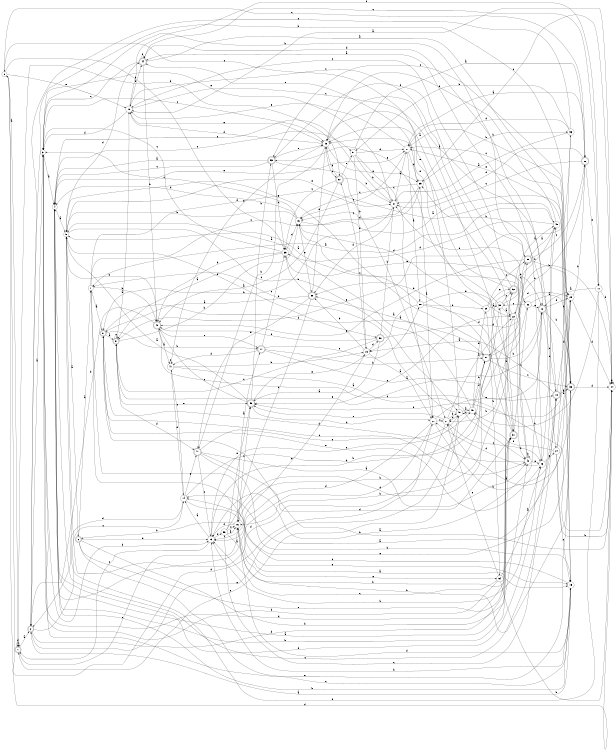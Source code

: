 digraph n48_9 {
__start0 [label="" shape="none"];

rankdir=LR;
size="8,5";

s0 [style="filled", color="black", fillcolor="white" shape="circle", label="0"];
s1 [style="rounded,filled", color="black", fillcolor="white" shape="doublecircle", label="1"];
s2 [style="rounded,filled", color="black", fillcolor="white" shape="doublecircle", label="2"];
s3 [style="filled", color="black", fillcolor="white" shape="circle", label="3"];
s4 [style="filled", color="black", fillcolor="white" shape="circle", label="4"];
s5 [style="filled", color="black", fillcolor="white" shape="circle", label="5"];
s6 [style="rounded,filled", color="black", fillcolor="white" shape="doublecircle", label="6"];
s7 [style="filled", color="black", fillcolor="white" shape="circle", label="7"];
s8 [style="rounded,filled", color="black", fillcolor="white" shape="doublecircle", label="8"];
s9 [style="rounded,filled", color="black", fillcolor="white" shape="doublecircle", label="9"];
s10 [style="filled", color="black", fillcolor="white" shape="circle", label="10"];
s11 [style="filled", color="black", fillcolor="white" shape="circle", label="11"];
s12 [style="rounded,filled", color="black", fillcolor="white" shape="doublecircle", label="12"];
s13 [style="filled", color="black", fillcolor="white" shape="circle", label="13"];
s14 [style="filled", color="black", fillcolor="white" shape="circle", label="14"];
s15 [style="filled", color="black", fillcolor="white" shape="circle", label="15"];
s16 [style="filled", color="black", fillcolor="white" shape="circle", label="16"];
s17 [style="rounded,filled", color="black", fillcolor="white" shape="doublecircle", label="17"];
s18 [style="rounded,filled", color="black", fillcolor="white" shape="doublecircle", label="18"];
s19 [style="filled", color="black", fillcolor="white" shape="circle", label="19"];
s20 [style="filled", color="black", fillcolor="white" shape="circle", label="20"];
s21 [style="filled", color="black", fillcolor="white" shape="circle", label="21"];
s22 [style="filled", color="black", fillcolor="white" shape="circle", label="22"];
s23 [style="filled", color="black", fillcolor="white" shape="circle", label="23"];
s24 [style="filled", color="black", fillcolor="white" shape="circle", label="24"];
s25 [style="filled", color="black", fillcolor="white" shape="circle", label="25"];
s26 [style="rounded,filled", color="black", fillcolor="white" shape="doublecircle", label="26"];
s27 [style="filled", color="black", fillcolor="white" shape="circle", label="27"];
s28 [style="filled", color="black", fillcolor="white" shape="circle", label="28"];
s29 [style="filled", color="black", fillcolor="white" shape="circle", label="29"];
s30 [style="filled", color="black", fillcolor="white" shape="circle", label="30"];
s31 [style="rounded,filled", color="black", fillcolor="white" shape="doublecircle", label="31"];
s32 [style="filled", color="black", fillcolor="white" shape="circle", label="32"];
s33 [style="rounded,filled", color="black", fillcolor="white" shape="doublecircle", label="33"];
s34 [style="filled", color="black", fillcolor="white" shape="circle", label="34"];
s35 [style="filled", color="black", fillcolor="white" shape="circle", label="35"];
s36 [style="filled", color="black", fillcolor="white" shape="circle", label="36"];
s37 [style="filled", color="black", fillcolor="white" shape="circle", label="37"];
s38 [style="rounded,filled", color="black", fillcolor="white" shape="doublecircle", label="38"];
s39 [style="filled", color="black", fillcolor="white" shape="circle", label="39"];
s40 [style="rounded,filled", color="black", fillcolor="white" shape="doublecircle", label="40"];
s41 [style="filled", color="black", fillcolor="white" shape="circle", label="41"];
s42 [style="filled", color="black", fillcolor="white" shape="circle", label="42"];
s43 [style="filled", color="black", fillcolor="white" shape="circle", label="43"];
s44 [style="rounded,filled", color="black", fillcolor="white" shape="doublecircle", label="44"];
s45 [style="filled", color="black", fillcolor="white" shape="circle", label="45"];
s46 [style="filled", color="black", fillcolor="white" shape="circle", label="46"];
s47 [style="rounded,filled", color="black", fillcolor="white" shape="doublecircle", label="47"];
s48 [style="filled", color="black", fillcolor="white" shape="circle", label="48"];
s49 [style="filled", color="black", fillcolor="white" shape="circle", label="49"];
s50 [style="rounded,filled", color="black", fillcolor="white" shape="doublecircle", label="50"];
s51 [style="filled", color="black", fillcolor="white" shape="circle", label="51"];
s52 [style="rounded,filled", color="black", fillcolor="white" shape="doublecircle", label="52"];
s53 [style="rounded,filled", color="black", fillcolor="white" shape="doublecircle", label="53"];
s54 [style="filled", color="black", fillcolor="white" shape="circle", label="54"];
s55 [style="rounded,filled", color="black", fillcolor="white" shape="doublecircle", label="55"];
s56 [style="rounded,filled", color="black", fillcolor="white" shape="doublecircle", label="56"];
s57 [style="rounded,filled", color="black", fillcolor="white" shape="doublecircle", label="57"];
s58 [style="rounded,filled", color="black", fillcolor="white" shape="doublecircle", label="58"];
s59 [style="filled", color="black", fillcolor="white" shape="circle", label="59"];
s0 -> s1 [label="a"];
s0 -> s39 [label="b"];
s0 -> s26 [label="c"];
s0 -> s20 [label="d"];
s0 -> s10 [label="e"];
s1 -> s2 [label="a"];
s1 -> s57 [label="b"];
s1 -> s1 [label="c"];
s1 -> s1 [label="d"];
s1 -> s16 [label="e"];
s2 -> s3 [label="a"];
s2 -> s25 [label="b"];
s2 -> s14 [label="c"];
s2 -> s52 [label="d"];
s2 -> s48 [label="e"];
s3 -> s4 [label="a"];
s3 -> s55 [label="b"];
s3 -> s23 [label="c"];
s3 -> s13 [label="d"];
s3 -> s33 [label="e"];
s4 -> s5 [label="a"];
s4 -> s15 [label="b"];
s4 -> s51 [label="c"];
s4 -> s43 [label="d"];
s4 -> s27 [label="e"];
s5 -> s6 [label="a"];
s5 -> s58 [label="b"];
s5 -> s48 [label="c"];
s5 -> s44 [label="d"];
s5 -> s45 [label="e"];
s6 -> s7 [label="a"];
s6 -> s42 [label="b"];
s6 -> s15 [label="c"];
s6 -> s13 [label="d"];
s6 -> s31 [label="e"];
s7 -> s8 [label="a"];
s7 -> s40 [label="b"];
s7 -> s35 [label="c"];
s7 -> s37 [label="d"];
s7 -> s15 [label="e"];
s8 -> s9 [label="a"];
s8 -> s17 [label="b"];
s8 -> s42 [label="c"];
s8 -> s50 [label="d"];
s8 -> s43 [label="e"];
s9 -> s10 [label="a"];
s9 -> s46 [label="b"];
s9 -> s9 [label="c"];
s9 -> s47 [label="d"];
s9 -> s56 [label="e"];
s10 -> s11 [label="a"];
s10 -> s44 [label="b"];
s10 -> s31 [label="c"];
s10 -> s3 [label="d"];
s10 -> s23 [label="e"];
s11 -> s12 [label="a"];
s11 -> s49 [label="b"];
s11 -> s44 [label="c"];
s11 -> s34 [label="d"];
s11 -> s5 [label="e"];
s12 -> s13 [label="a"];
s12 -> s33 [label="b"];
s12 -> s18 [label="c"];
s12 -> s25 [label="d"];
s12 -> s9 [label="e"];
s13 -> s14 [label="a"];
s13 -> s50 [label="b"];
s13 -> s1 [label="c"];
s13 -> s59 [label="d"];
s13 -> s49 [label="e"];
s14 -> s15 [label="a"];
s14 -> s30 [label="b"];
s14 -> s41 [label="c"];
s14 -> s2 [label="d"];
s14 -> s47 [label="e"];
s15 -> s2 [label="a"];
s15 -> s13 [label="b"];
s15 -> s7 [label="c"];
s15 -> s16 [label="d"];
s15 -> s27 [label="e"];
s16 -> s17 [label="a"];
s16 -> s6 [label="b"];
s16 -> s56 [label="c"];
s16 -> s13 [label="d"];
s16 -> s54 [label="e"];
s17 -> s18 [label="a"];
s17 -> s50 [label="b"];
s17 -> s39 [label="c"];
s17 -> s41 [label="d"];
s17 -> s28 [label="e"];
s18 -> s19 [label="a"];
s18 -> s35 [label="b"];
s18 -> s59 [label="c"];
s18 -> s25 [label="d"];
s18 -> s33 [label="e"];
s19 -> s20 [label="a"];
s19 -> s38 [label="b"];
s19 -> s57 [label="c"];
s19 -> s58 [label="d"];
s19 -> s13 [label="e"];
s20 -> s4 [label="a"];
s20 -> s18 [label="b"];
s20 -> s21 [label="c"];
s20 -> s13 [label="d"];
s20 -> s12 [label="e"];
s21 -> s22 [label="a"];
s21 -> s48 [label="b"];
s21 -> s43 [label="c"];
s21 -> s5 [label="d"];
s21 -> s56 [label="e"];
s22 -> s23 [label="a"];
s22 -> s16 [label="b"];
s22 -> s55 [label="c"];
s22 -> s42 [label="d"];
s22 -> s56 [label="e"];
s23 -> s24 [label="a"];
s23 -> s47 [label="b"];
s23 -> s57 [label="c"];
s23 -> s10 [label="d"];
s23 -> s35 [label="e"];
s24 -> s25 [label="a"];
s24 -> s34 [label="b"];
s24 -> s15 [label="c"];
s24 -> s36 [label="d"];
s24 -> s49 [label="e"];
s25 -> s14 [label="a"];
s25 -> s26 [label="b"];
s25 -> s53 [label="c"];
s25 -> s34 [label="d"];
s25 -> s56 [label="e"];
s26 -> s27 [label="a"];
s26 -> s50 [label="b"];
s26 -> s37 [label="c"];
s26 -> s37 [label="d"];
s26 -> s11 [label="e"];
s27 -> s28 [label="a"];
s27 -> s33 [label="b"];
s27 -> s46 [label="c"];
s27 -> s35 [label="d"];
s27 -> s10 [label="e"];
s28 -> s19 [label="a"];
s28 -> s29 [label="b"];
s28 -> s46 [label="c"];
s28 -> s43 [label="d"];
s28 -> s22 [label="e"];
s29 -> s30 [label="a"];
s29 -> s54 [label="b"];
s29 -> s55 [label="c"];
s29 -> s46 [label="d"];
s29 -> s52 [label="e"];
s30 -> s22 [label="a"];
s30 -> s31 [label="b"];
s30 -> s52 [label="c"];
s30 -> s12 [label="d"];
s30 -> s53 [label="e"];
s31 -> s4 [label="a"];
s31 -> s4 [label="b"];
s31 -> s32 [label="c"];
s31 -> s38 [label="d"];
s31 -> s23 [label="e"];
s32 -> s33 [label="a"];
s32 -> s21 [label="b"];
s32 -> s30 [label="c"];
s32 -> s37 [label="d"];
s32 -> s12 [label="e"];
s33 -> s21 [label="a"];
s33 -> s16 [label="b"];
s33 -> s27 [label="c"];
s33 -> s34 [label="d"];
s33 -> s14 [label="e"];
s34 -> s10 [label="a"];
s34 -> s8 [label="b"];
s34 -> s35 [label="c"];
s34 -> s0 [label="d"];
s34 -> s34 [label="e"];
s35 -> s20 [label="a"];
s35 -> s36 [label="b"];
s35 -> s46 [label="c"];
s35 -> s46 [label="d"];
s35 -> s44 [label="e"];
s36 -> s37 [label="a"];
s36 -> s51 [label="b"];
s36 -> s2 [label="c"];
s36 -> s27 [label="d"];
s36 -> s9 [label="e"];
s37 -> s27 [label="a"];
s37 -> s8 [label="b"];
s37 -> s4 [label="c"];
s37 -> s38 [label="d"];
s37 -> s3 [label="e"];
s38 -> s8 [label="a"];
s38 -> s39 [label="b"];
s38 -> s16 [label="c"];
s38 -> s23 [label="d"];
s38 -> s47 [label="e"];
s39 -> s9 [label="a"];
s39 -> s40 [label="b"];
s39 -> s3 [label="c"];
s39 -> s46 [label="d"];
s39 -> s32 [label="e"];
s40 -> s41 [label="a"];
s40 -> s5 [label="b"];
s40 -> s34 [label="c"];
s40 -> s2 [label="d"];
s40 -> s17 [label="e"];
s41 -> s42 [label="a"];
s41 -> s19 [label="b"];
s41 -> s41 [label="c"];
s41 -> s14 [label="d"];
s41 -> s23 [label="e"];
s42 -> s5 [label="a"];
s42 -> s42 [label="b"];
s42 -> s10 [label="c"];
s42 -> s8 [label="d"];
s42 -> s43 [label="e"];
s43 -> s44 [label="a"];
s43 -> s13 [label="b"];
s43 -> s45 [label="c"];
s43 -> s20 [label="d"];
s43 -> s24 [label="e"];
s44 -> s15 [label="a"];
s44 -> s40 [label="b"];
s44 -> s3 [label="c"];
s44 -> s12 [label="d"];
s44 -> s44 [label="e"];
s45 -> s7 [label="a"];
s45 -> s22 [label="b"];
s45 -> s4 [label="c"];
s45 -> s39 [label="d"];
s45 -> s23 [label="e"];
s46 -> s33 [label="a"];
s46 -> s5 [label="b"];
s46 -> s3 [label="c"];
s46 -> s4 [label="d"];
s46 -> s38 [label="e"];
s47 -> s42 [label="a"];
s47 -> s15 [label="b"];
s47 -> s13 [label="c"];
s47 -> s31 [label="d"];
s47 -> s48 [label="e"];
s48 -> s49 [label="a"];
s48 -> s7 [label="b"];
s48 -> s0 [label="c"];
s48 -> s21 [label="d"];
s48 -> s1 [label="e"];
s49 -> s5 [label="a"];
s49 -> s50 [label="b"];
s49 -> s48 [label="c"];
s49 -> s50 [label="d"];
s49 -> s29 [label="e"];
s50 -> s38 [label="a"];
s50 -> s12 [label="b"];
s50 -> s33 [label="c"];
s50 -> s25 [label="d"];
s50 -> s5 [label="e"];
s51 -> s26 [label="a"];
s51 -> s37 [label="b"];
s51 -> s20 [label="c"];
s51 -> s27 [label="d"];
s51 -> s19 [label="e"];
s52 -> s45 [label="a"];
s52 -> s16 [label="b"];
s52 -> s10 [label="c"];
s52 -> s3 [label="d"];
s52 -> s23 [label="e"];
s53 -> s4 [label="a"];
s53 -> s21 [label="b"];
s53 -> s4 [label="c"];
s53 -> s39 [label="d"];
s53 -> s23 [label="e"];
s54 -> s18 [label="a"];
s54 -> s34 [label="b"];
s54 -> s13 [label="c"];
s54 -> s3 [label="d"];
s54 -> s21 [label="e"];
s55 -> s45 [label="a"];
s55 -> s25 [label="b"];
s55 -> s26 [label="c"];
s55 -> s53 [label="d"];
s55 -> s40 [label="e"];
s56 -> s5 [label="a"];
s56 -> s53 [label="b"];
s56 -> s40 [label="c"];
s56 -> s20 [label="d"];
s56 -> s19 [label="e"];
s57 -> s40 [label="a"];
s57 -> s37 [label="b"];
s57 -> s39 [label="c"];
s57 -> s23 [label="d"];
s57 -> s51 [label="e"];
s58 -> s56 [label="a"];
s58 -> s37 [label="b"];
s58 -> s9 [label="c"];
s58 -> s34 [label="d"];
s58 -> s40 [label="e"];
s59 -> s16 [label="a"];
s59 -> s31 [label="b"];
s59 -> s16 [label="c"];
s59 -> s55 [label="d"];
s59 -> s56 [label="e"];

}